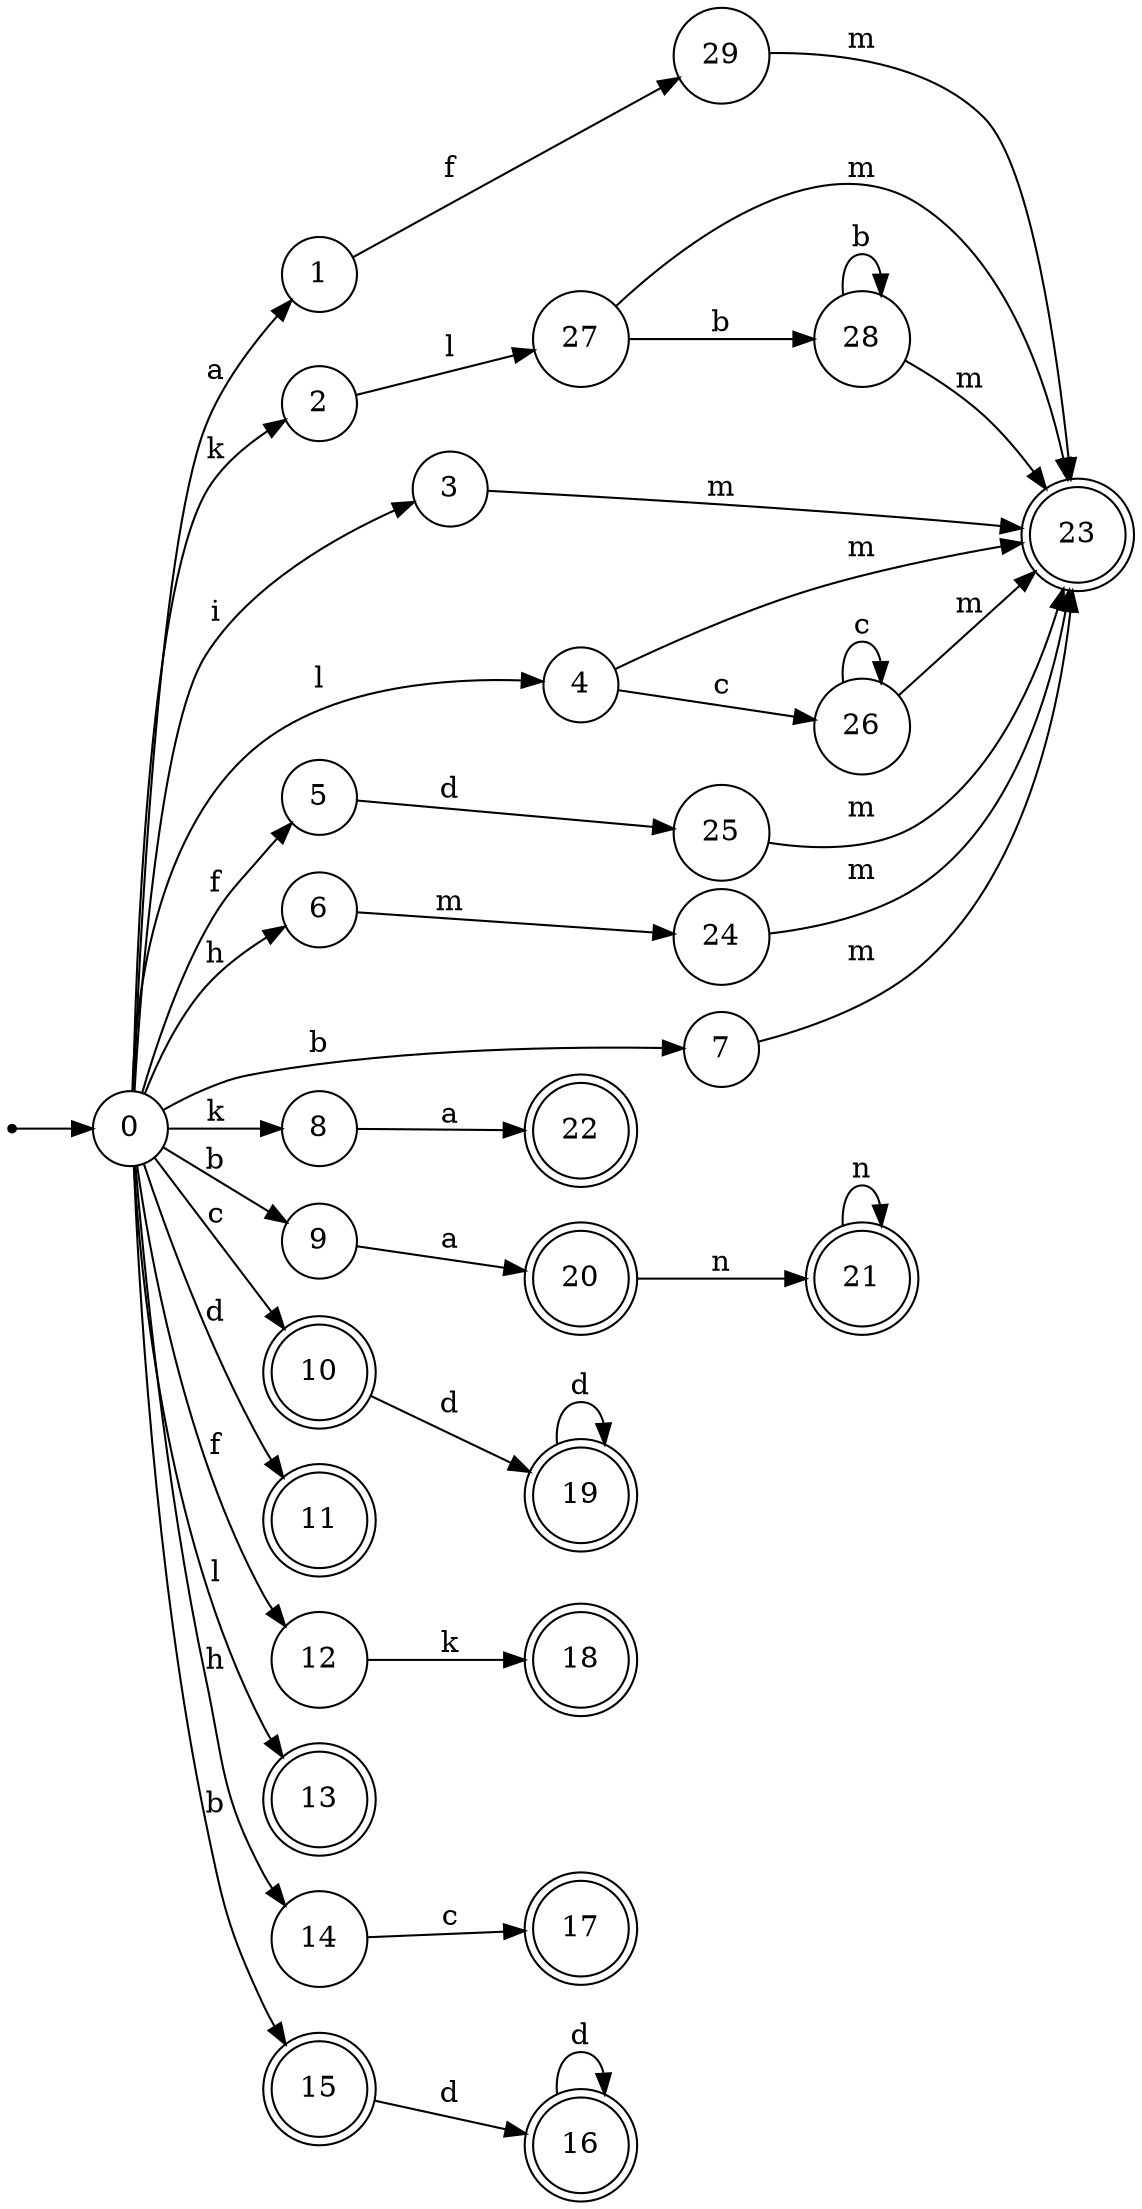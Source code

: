 digraph finite_state_machine {
rankdir=LR;
size="20,20";
node [shape = point]; "dummy0"
node [shape = circle]; "0";
"dummy0" -> "0";
node [shape = circle]; "1";
node [shape = circle]; "2";
node [shape = circle]; "3";
node [shape = circle]; "4";
node [shape = circle]; "5";
node [shape = circle]; "6";
node [shape = circle]; "7";
node [shape = circle]; "8";
node [shape = circle]; "9";
node [shape = doublecircle]; "10";node [shape = doublecircle]; "11";node [shape = circle]; "12";
node [shape = doublecircle]; "13";node [shape = circle]; "14";
node [shape = doublecircle]; "15";node [shape = doublecircle]; "16";node [shape = doublecircle]; "17";node [shape = doublecircle]; "18";node [shape = doublecircle]; "19";node [shape = doublecircle]; "20";node [shape = doublecircle]; "21";node [shape = doublecircle]; "22";node [shape = doublecircle]; "23";node [shape = circle]; "24";
node [shape = circle]; "25";
node [shape = circle]; "26";
node [shape = circle]; "27";
node [shape = circle]; "28";
node [shape = circle]; "29";
"0" -> "1" [label = "a"];
 "0" -> "8" [label = "k"];
 "0" -> "2" [label = "k"];
 "0" -> "3" [label = "i"];
 "0" -> "4" [label = "l"];
 "0" -> "13" [label = "l"];
 "0" -> "12" [label = "f"];
 "0" -> "5" [label = "f"];
 "0" -> "6" [label = "h"];
 "0" -> "14" [label = "h"];
 "0" -> "9" [label = "b"];
 "0" -> "15" [label = "b"];
 "0" -> "7" [label = "b"];
 "0" -> "10" [label = "c"];
 "0" -> "11" [label = "d"];
 "15" -> "16" [label = "d"];
 "16" -> "16" [label = "d"];
 "14" -> "17" [label = "c"];
 "12" -> "18" [label = "k"];
 "10" -> "19" [label = "d"];
 "19" -> "19" [label = "d"];
 "9" -> "20" [label = "a"];
 "20" -> "21" [label = "n"];
 "21" -> "21" [label = "n"];
 "8" -> "22" [label = "a"];
 "7" -> "23" [label = "m"];
 "6" -> "24" [label = "m"];
 "24" -> "23" [label = "m"];
 "5" -> "25" [label = "d"];
 "25" -> "23" [label = "m"];
 "4" -> "26" [label = "c"];
 "4" -> "23" [label = "m"];
 "26" -> "26" [label = "c"];
 "26" -> "23" [label = "m"];
 "3" -> "23" [label = "m"];
 "2" -> "27" [label = "l"];
 "27" -> "28" [label = "b"];
 "27" -> "23" [label = "m"];
 "28" -> "28" [label = "b"];
 "28" -> "23" [label = "m"];
 "1" -> "29" [label = "f"];
 "29" -> "23" [label = "m"];
 }
